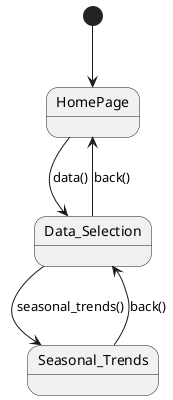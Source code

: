 @startuml
[*] --> HomePage
HomePage --> Data_Selection : data()
Data_Selection --> Seasonal_Trends : seasonal_trends()
Data_Selection --> HomePage : back()
Seasonal_Trends --> Data_Selection : back()
@enduml